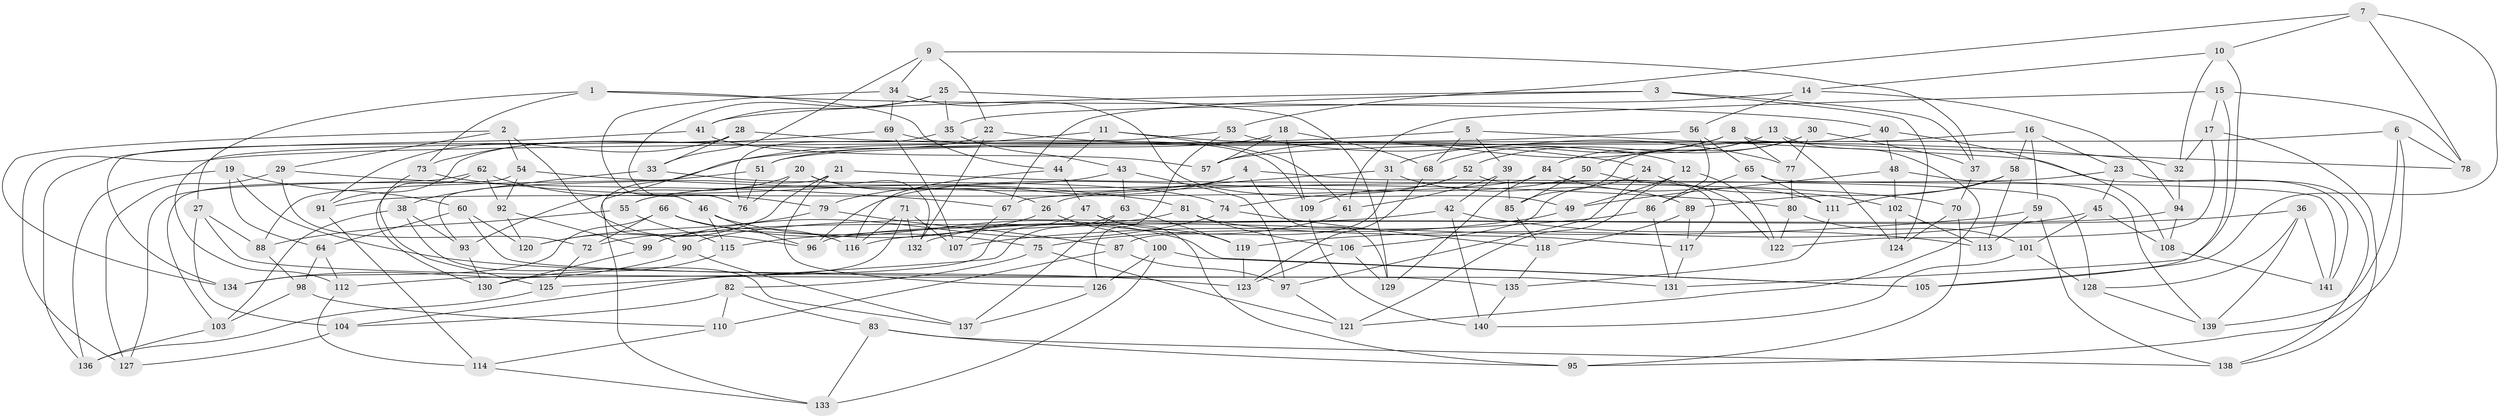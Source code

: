 // coarse degree distribution, {12: 0.014285714285714285, 6: 0.22857142857142856, 4: 0.4142857142857143, 9: 0.08571428571428572, 10: 0.02857142857142857, 5: 0.04285714285714286, 7: 0.07142857142857142, 8: 0.08571428571428572, 3: 0.02857142857142857}
// Generated by graph-tools (version 1.1) at 2025/20/03/04/25 18:20:29]
// undirected, 141 vertices, 282 edges
graph export_dot {
graph [start="1"]
  node [color=gray90,style=filled];
  1;
  2;
  3;
  4;
  5;
  6;
  7;
  8;
  9;
  10;
  11;
  12;
  13;
  14;
  15;
  16;
  17;
  18;
  19;
  20;
  21;
  22;
  23;
  24;
  25;
  26;
  27;
  28;
  29;
  30;
  31;
  32;
  33;
  34;
  35;
  36;
  37;
  38;
  39;
  40;
  41;
  42;
  43;
  44;
  45;
  46;
  47;
  48;
  49;
  50;
  51;
  52;
  53;
  54;
  55;
  56;
  57;
  58;
  59;
  60;
  61;
  62;
  63;
  64;
  65;
  66;
  67;
  68;
  69;
  70;
  71;
  72;
  73;
  74;
  75;
  76;
  77;
  78;
  79;
  80;
  81;
  82;
  83;
  84;
  85;
  86;
  87;
  88;
  89;
  90;
  91;
  92;
  93;
  94;
  95;
  96;
  97;
  98;
  99;
  100;
  101;
  102;
  103;
  104;
  105;
  106;
  107;
  108;
  109;
  110;
  111;
  112;
  113;
  114;
  115;
  116;
  117;
  118;
  119;
  120;
  121;
  122;
  123;
  124;
  125;
  126;
  127;
  128;
  129;
  130;
  131;
  132;
  133;
  134;
  135;
  136;
  137;
  138;
  139;
  140;
  141;
  1 -- 40;
  1 -- 27;
  1 -- 73;
  1 -- 44;
  2 -- 134;
  2 -- 96;
  2 -- 54;
  2 -- 29;
  3 -- 67;
  3 -- 41;
  3 -- 37;
  3 -- 124;
  4 -- 55;
  4 -- 79;
  4 -- 129;
  4 -- 128;
  5 -- 68;
  5 -- 39;
  5 -- 141;
  5 -- 93;
  6 -- 78;
  6 -- 57;
  6 -- 95;
  6 -- 139;
  7 -- 53;
  7 -- 10;
  7 -- 78;
  7 -- 105;
  8 -- 31;
  8 -- 57;
  8 -- 78;
  8 -- 77;
  9 -- 34;
  9 -- 33;
  9 -- 22;
  9 -- 37;
  10 -- 14;
  10 -- 131;
  10 -- 32;
  11 -- 61;
  11 -- 12;
  11 -- 90;
  11 -- 44;
  12 -- 122;
  12 -- 49;
  12 -- 121;
  13 -- 68;
  13 -- 121;
  13 -- 84;
  13 -- 124;
  14 -- 35;
  14 -- 56;
  14 -- 94;
  15 -- 78;
  15 -- 105;
  15 -- 61;
  15 -- 17;
  16 -- 58;
  16 -- 23;
  16 -- 85;
  16 -- 59;
  17 -- 32;
  17 -- 122;
  17 -- 138;
  18 -- 68;
  18 -- 57;
  18 -- 109;
  18 -- 51;
  19 -- 60;
  19 -- 136;
  19 -- 123;
  19 -- 64;
  20 -- 132;
  20 -- 93;
  20 -- 76;
  20 -- 26;
  21 -- 120;
  21 -- 126;
  21 -- 133;
  21 -- 70;
  22 -- 132;
  22 -- 24;
  22 -- 91;
  23 -- 26;
  23 -- 138;
  23 -- 45;
  24 -- 102;
  24 -- 106;
  24 -- 97;
  25 -- 35;
  25 -- 41;
  25 -- 76;
  25 -- 129;
  26 -- 72;
  26 -- 100;
  27 -- 104;
  27 -- 135;
  27 -- 88;
  28 -- 91;
  28 -- 33;
  28 -- 134;
  28 -- 32;
  29 -- 127;
  29 -- 72;
  29 -- 67;
  30 -- 50;
  30 -- 37;
  30 -- 52;
  30 -- 77;
  31 -- 67;
  31 -- 89;
  31 -- 87;
  32 -- 94;
  33 -- 38;
  33 -- 74;
  34 -- 49;
  34 -- 69;
  34 -- 46;
  35 -- 43;
  35 -- 76;
  36 -- 139;
  36 -- 116;
  36 -- 141;
  36 -- 128;
  37 -- 70;
  38 -- 93;
  38 -- 103;
  38 -- 137;
  39 -- 85;
  39 -- 42;
  39 -- 61;
  40 -- 48;
  40 -- 108;
  40 -- 51;
  41 -- 136;
  41 -- 57;
  42 -- 90;
  42 -- 113;
  42 -- 140;
  43 -- 55;
  43 -- 63;
  43 -- 97;
  44 -- 116;
  44 -- 47;
  45 -- 101;
  45 -- 119;
  45 -- 108;
  46 -- 115;
  46 -- 75;
  46 -- 96;
  47 -- 95;
  47 -- 119;
  47 -- 112;
  48 -- 49;
  48 -- 102;
  48 -- 139;
  49 -- 75;
  50 -- 122;
  50 -- 96;
  50 -- 85;
  51 -- 88;
  51 -- 76;
  52 -- 117;
  52 -- 109;
  52 -- 74;
  53 -- 112;
  53 -- 77;
  53 -- 126;
  54 -- 80;
  54 -- 92;
  54 -- 103;
  55 -- 88;
  55 -- 115;
  56 -- 65;
  56 -- 127;
  56 -- 86;
  58 -- 89;
  58 -- 111;
  58 -- 113;
  59 -- 113;
  59 -- 138;
  59 -- 115;
  60 -- 64;
  60 -- 120;
  60 -- 131;
  61 -- 132;
  62 -- 79;
  62 -- 92;
  62 -- 127;
  62 -- 130;
  63 -- 119;
  63 -- 137;
  63 -- 125;
  64 -- 98;
  64 -- 112;
  65 -- 111;
  65 -- 141;
  65 -- 86;
  66 -- 116;
  66 -- 134;
  66 -- 72;
  66 -- 105;
  67 -- 107;
  68 -- 123;
  69 -- 73;
  69 -- 109;
  69 -- 107;
  70 -- 124;
  70 -- 95;
  71 -- 104;
  71 -- 107;
  71 -- 132;
  71 -- 116;
  72 -- 125;
  73 -- 125;
  73 -- 81;
  74 -- 118;
  74 -- 99;
  75 -- 82;
  75 -- 121;
  77 -- 80;
  79 -- 87;
  79 -- 120;
  80 -- 101;
  80 -- 122;
  81 -- 99;
  81 -- 106;
  81 -- 117;
  82 -- 83;
  82 -- 110;
  82 -- 104;
  83 -- 138;
  83 -- 133;
  83 -- 95;
  84 -- 91;
  84 -- 129;
  84 -- 111;
  85 -- 118;
  86 -- 107;
  86 -- 131;
  87 -- 97;
  87 -- 110;
  88 -- 98;
  89 -- 118;
  89 -- 117;
  90 -- 134;
  90 -- 137;
  91 -- 114;
  92 -- 120;
  92 -- 99;
  93 -- 130;
  94 -- 96;
  94 -- 108;
  97 -- 121;
  98 -- 103;
  98 -- 110;
  99 -- 130;
  100 -- 105;
  100 -- 133;
  100 -- 126;
  101 -- 128;
  101 -- 140;
  102 -- 113;
  102 -- 124;
  103 -- 136;
  104 -- 127;
  106 -- 129;
  106 -- 123;
  108 -- 141;
  109 -- 140;
  110 -- 114;
  111 -- 135;
  112 -- 114;
  114 -- 133;
  115 -- 130;
  117 -- 131;
  118 -- 135;
  119 -- 123;
  125 -- 136;
  126 -- 137;
  128 -- 139;
  135 -- 140;
}
